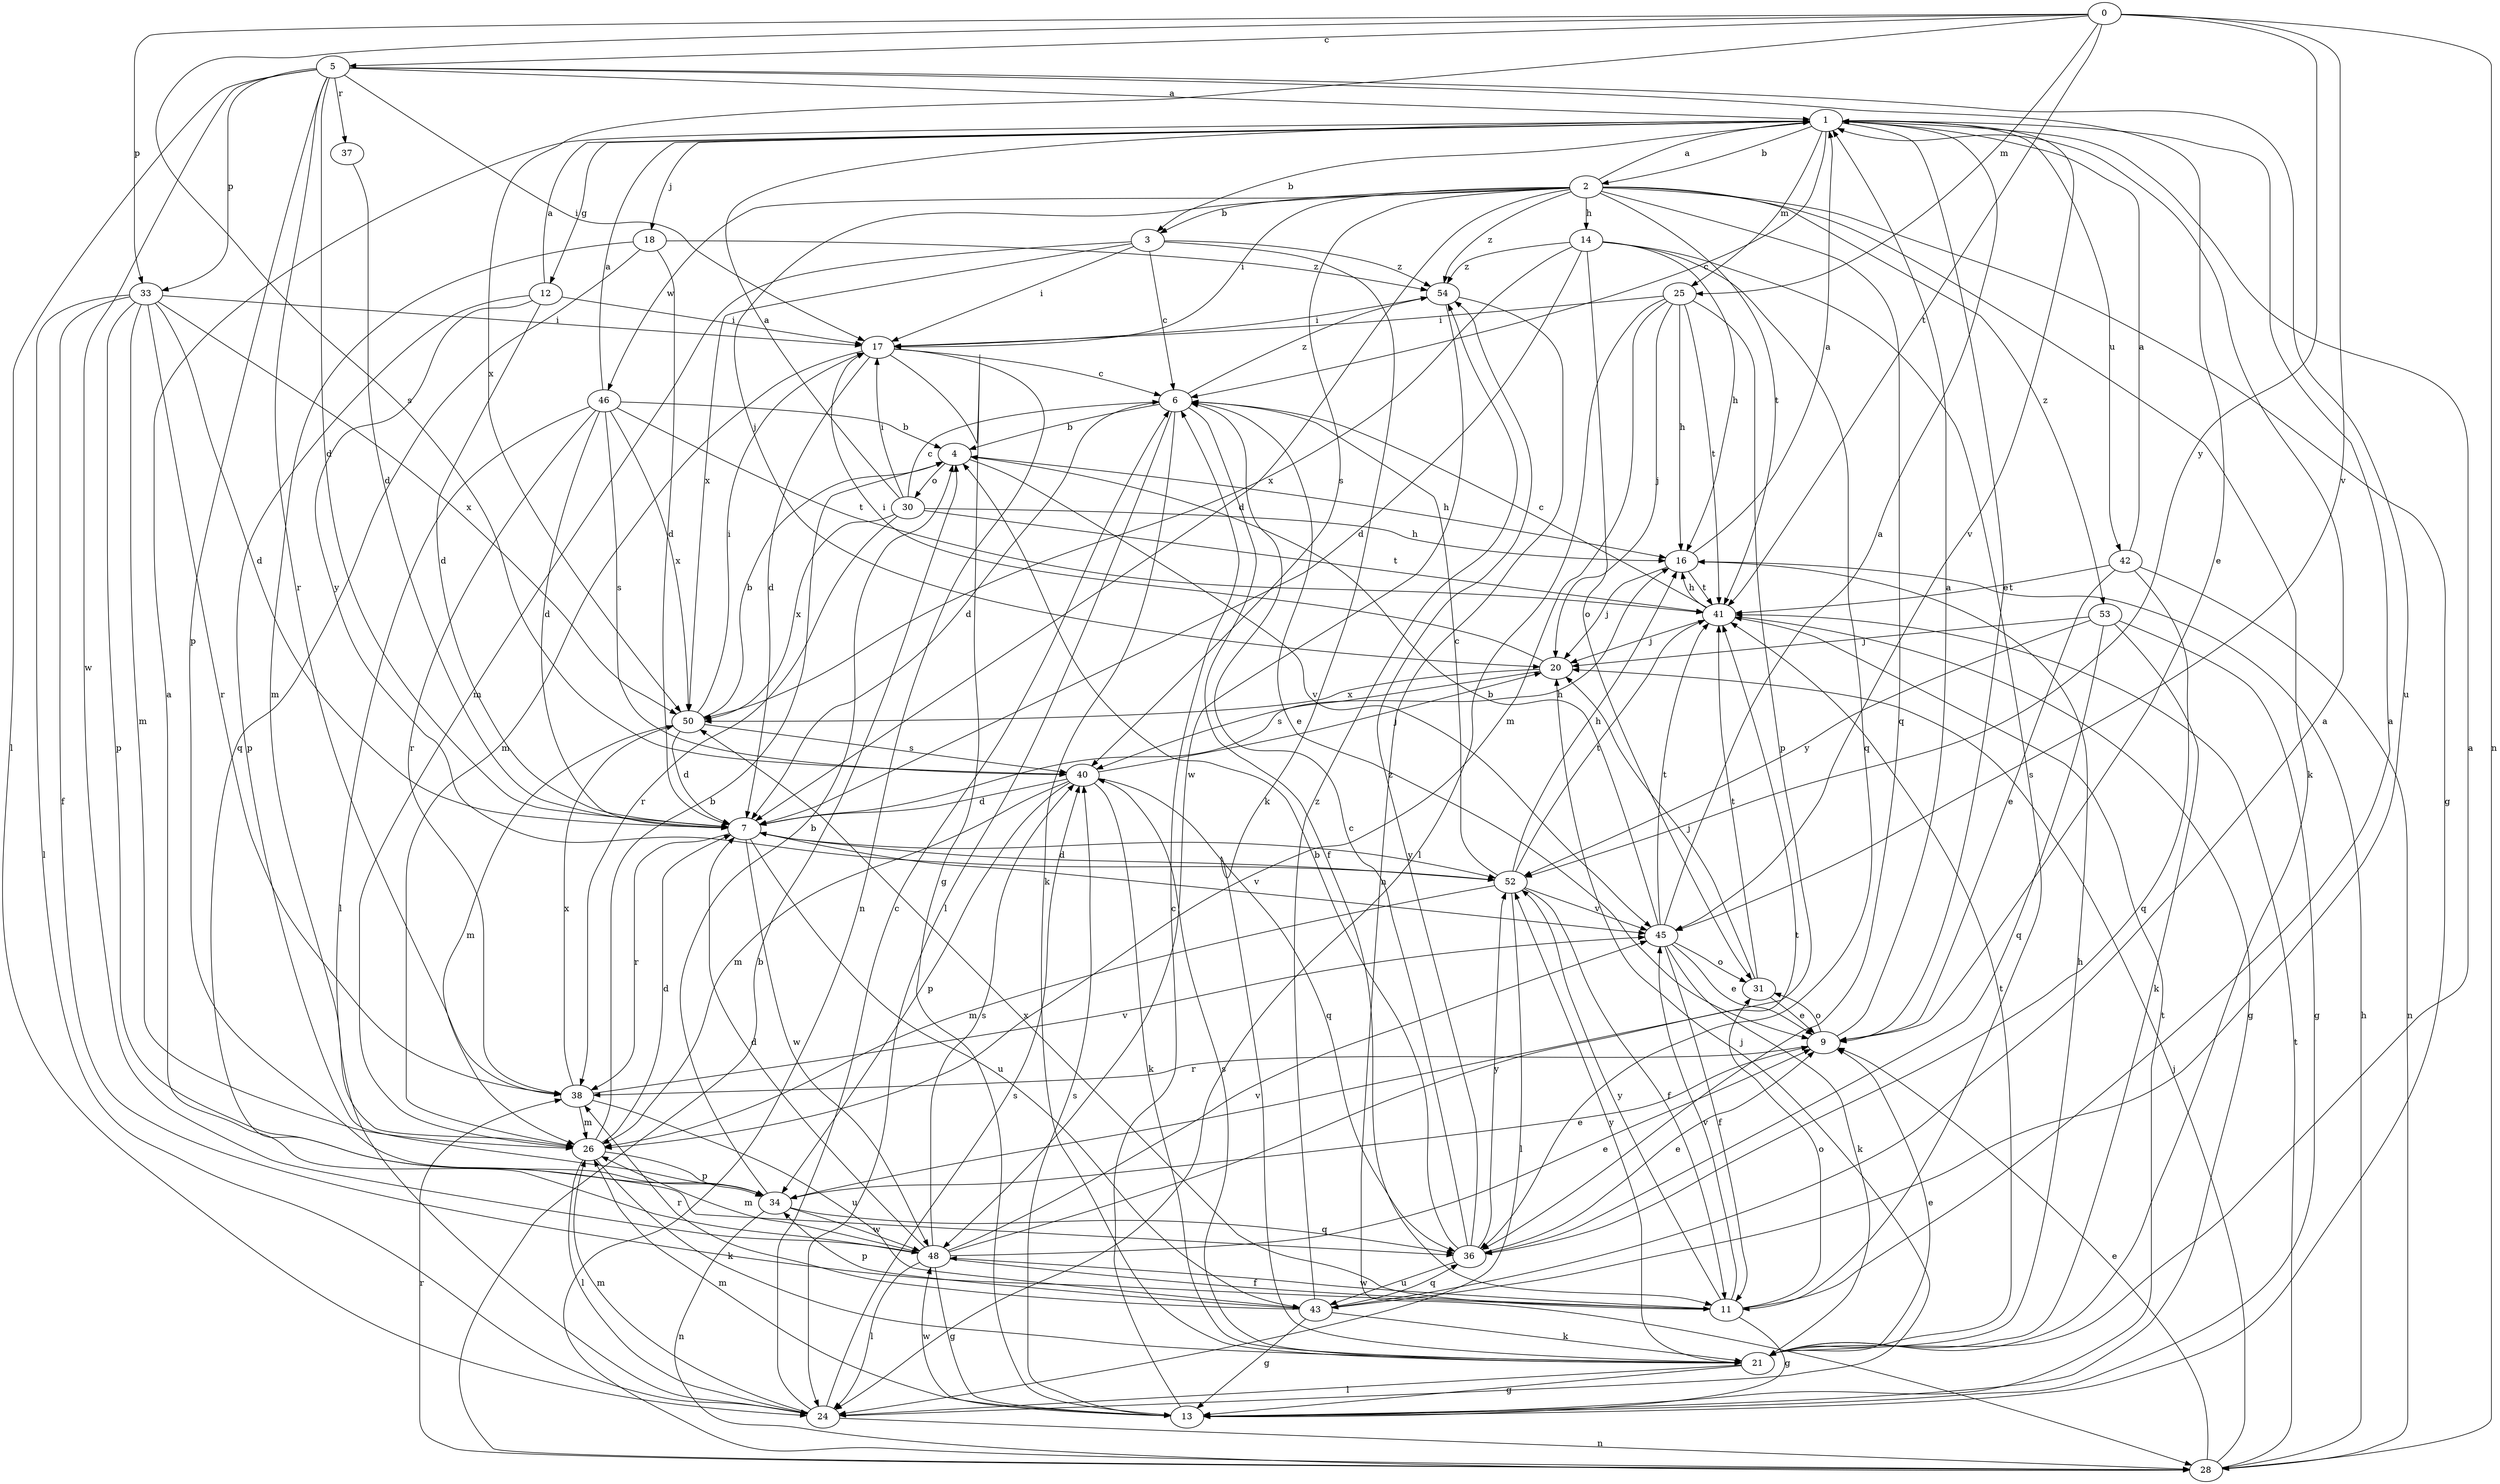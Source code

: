 strict digraph  {
0;
1;
2;
3;
4;
5;
6;
7;
9;
11;
12;
13;
14;
16;
17;
18;
20;
21;
24;
25;
26;
28;
30;
31;
33;
34;
36;
37;
38;
40;
41;
42;
43;
45;
46;
48;
50;
52;
53;
54;
0 -> 5  [label=c];
0 -> 25  [label=m];
0 -> 28  [label=n];
0 -> 33  [label=p];
0 -> 40  [label=s];
0 -> 41  [label=t];
0 -> 45  [label=v];
0 -> 50  [label=x];
0 -> 52  [label=y];
1 -> 2  [label=b];
1 -> 3  [label=b];
1 -> 6  [label=c];
1 -> 9  [label=e];
1 -> 12  [label=g];
1 -> 18  [label=j];
1 -> 25  [label=m];
1 -> 42  [label=u];
1 -> 45  [label=v];
2 -> 1  [label=a];
2 -> 3  [label=b];
2 -> 7  [label=d];
2 -> 13  [label=g];
2 -> 14  [label=h];
2 -> 17  [label=i];
2 -> 20  [label=j];
2 -> 21  [label=k];
2 -> 36  [label=q];
2 -> 40  [label=s];
2 -> 41  [label=t];
2 -> 46  [label=w];
2 -> 53  [label=z];
2 -> 54  [label=z];
3 -> 6  [label=c];
3 -> 17  [label=i];
3 -> 21  [label=k];
3 -> 26  [label=m];
3 -> 50  [label=x];
3 -> 54  [label=z];
4 -> 16  [label=h];
4 -> 30  [label=o];
4 -> 45  [label=v];
5 -> 1  [label=a];
5 -> 7  [label=d];
5 -> 9  [label=e];
5 -> 17  [label=i];
5 -> 24  [label=l];
5 -> 33  [label=p];
5 -> 34  [label=p];
5 -> 37  [label=r];
5 -> 38  [label=r];
5 -> 43  [label=u];
5 -> 48  [label=w];
6 -> 4  [label=b];
6 -> 7  [label=d];
6 -> 9  [label=e];
6 -> 11  [label=f];
6 -> 21  [label=k];
6 -> 24  [label=l];
6 -> 54  [label=z];
7 -> 16  [label=h];
7 -> 38  [label=r];
7 -> 43  [label=u];
7 -> 45  [label=v];
7 -> 48  [label=w];
7 -> 52  [label=y];
9 -> 1  [label=a];
9 -> 31  [label=o];
9 -> 38  [label=r];
11 -> 1  [label=a];
11 -> 13  [label=g];
11 -> 31  [label=o];
11 -> 45  [label=v];
11 -> 48  [label=w];
11 -> 50  [label=x];
11 -> 52  [label=y];
12 -> 1  [label=a];
12 -> 7  [label=d];
12 -> 17  [label=i];
12 -> 34  [label=p];
12 -> 52  [label=y];
13 -> 6  [label=c];
13 -> 26  [label=m];
13 -> 40  [label=s];
13 -> 41  [label=t];
13 -> 48  [label=w];
14 -> 7  [label=d];
14 -> 16  [label=h];
14 -> 31  [label=o];
14 -> 36  [label=q];
14 -> 50  [label=x];
14 -> 54  [label=z];
14 -> 11  [label=s];
16 -> 1  [label=a];
16 -> 20  [label=j];
16 -> 41  [label=t];
17 -> 6  [label=c];
17 -> 7  [label=d];
17 -> 13  [label=g];
17 -> 26  [label=m];
17 -> 28  [label=n];
18 -> 7  [label=d];
18 -> 26  [label=m];
18 -> 36  [label=q];
18 -> 54  [label=z];
20 -> 17  [label=i];
20 -> 40  [label=s];
20 -> 50  [label=x];
21 -> 1  [label=a];
21 -> 9  [label=e];
21 -> 13  [label=g];
21 -> 16  [label=h];
21 -> 24  [label=l];
21 -> 40  [label=s];
21 -> 41  [label=t];
21 -> 52  [label=y];
24 -> 6  [label=c];
24 -> 20  [label=j];
24 -> 26  [label=m];
24 -> 28  [label=n];
24 -> 40  [label=s];
25 -> 16  [label=h];
25 -> 17  [label=i];
25 -> 20  [label=j];
25 -> 24  [label=l];
25 -> 26  [label=m];
25 -> 34  [label=p];
25 -> 41  [label=t];
26 -> 4  [label=b];
26 -> 7  [label=d];
26 -> 21  [label=k];
26 -> 24  [label=l];
26 -> 34  [label=p];
28 -> 4  [label=b];
28 -> 9  [label=e];
28 -> 16  [label=h];
28 -> 20  [label=j];
28 -> 38  [label=r];
28 -> 41  [label=t];
30 -> 1  [label=a];
30 -> 6  [label=c];
30 -> 16  [label=h];
30 -> 17  [label=i];
30 -> 38  [label=r];
30 -> 41  [label=t];
30 -> 50  [label=x];
31 -> 9  [label=e];
31 -> 20  [label=j];
31 -> 41  [label=t];
33 -> 7  [label=d];
33 -> 11  [label=f];
33 -> 17  [label=i];
33 -> 24  [label=l];
33 -> 26  [label=m];
33 -> 34  [label=p];
33 -> 38  [label=r];
33 -> 50  [label=x];
34 -> 4  [label=b];
34 -> 9  [label=e];
34 -> 28  [label=n];
34 -> 36  [label=q];
34 -> 48  [label=w];
36 -> 4  [label=b];
36 -> 6  [label=c];
36 -> 9  [label=e];
36 -> 43  [label=u];
36 -> 52  [label=y];
36 -> 54  [label=z];
37 -> 7  [label=d];
38 -> 26  [label=m];
38 -> 43  [label=u];
38 -> 45  [label=v];
38 -> 50  [label=x];
40 -> 7  [label=d];
40 -> 20  [label=j];
40 -> 21  [label=k];
40 -> 26  [label=m];
40 -> 34  [label=p];
40 -> 36  [label=q];
41 -> 6  [label=c];
41 -> 13  [label=g];
41 -> 16  [label=h];
41 -> 20  [label=j];
42 -> 1  [label=a];
42 -> 9  [label=e];
42 -> 28  [label=n];
42 -> 36  [label=q];
42 -> 41  [label=t];
43 -> 1  [label=a];
43 -> 13  [label=g];
43 -> 21  [label=k];
43 -> 34  [label=p];
43 -> 36  [label=q];
43 -> 38  [label=r];
43 -> 54  [label=z];
45 -> 1  [label=a];
45 -> 4  [label=b];
45 -> 9  [label=e];
45 -> 11  [label=f];
45 -> 21  [label=k];
45 -> 31  [label=o];
45 -> 41  [label=t];
46 -> 1  [label=a];
46 -> 4  [label=b];
46 -> 7  [label=d];
46 -> 24  [label=l];
46 -> 38  [label=r];
46 -> 40  [label=s];
46 -> 41  [label=t];
46 -> 50  [label=x];
48 -> 1  [label=a];
48 -> 7  [label=d];
48 -> 9  [label=e];
48 -> 11  [label=f];
48 -> 13  [label=g];
48 -> 24  [label=l];
48 -> 26  [label=m];
48 -> 40  [label=s];
48 -> 41  [label=t];
48 -> 45  [label=v];
50 -> 4  [label=b];
50 -> 7  [label=d];
50 -> 17  [label=i];
50 -> 26  [label=m];
50 -> 40  [label=s];
52 -> 6  [label=c];
52 -> 7  [label=d];
52 -> 11  [label=f];
52 -> 16  [label=h];
52 -> 24  [label=l];
52 -> 26  [label=m];
52 -> 41  [label=t];
52 -> 45  [label=v];
53 -> 13  [label=g];
53 -> 20  [label=j];
53 -> 21  [label=k];
53 -> 36  [label=q];
53 -> 52  [label=y];
54 -> 17  [label=i];
54 -> 28  [label=n];
54 -> 48  [label=w];
}
